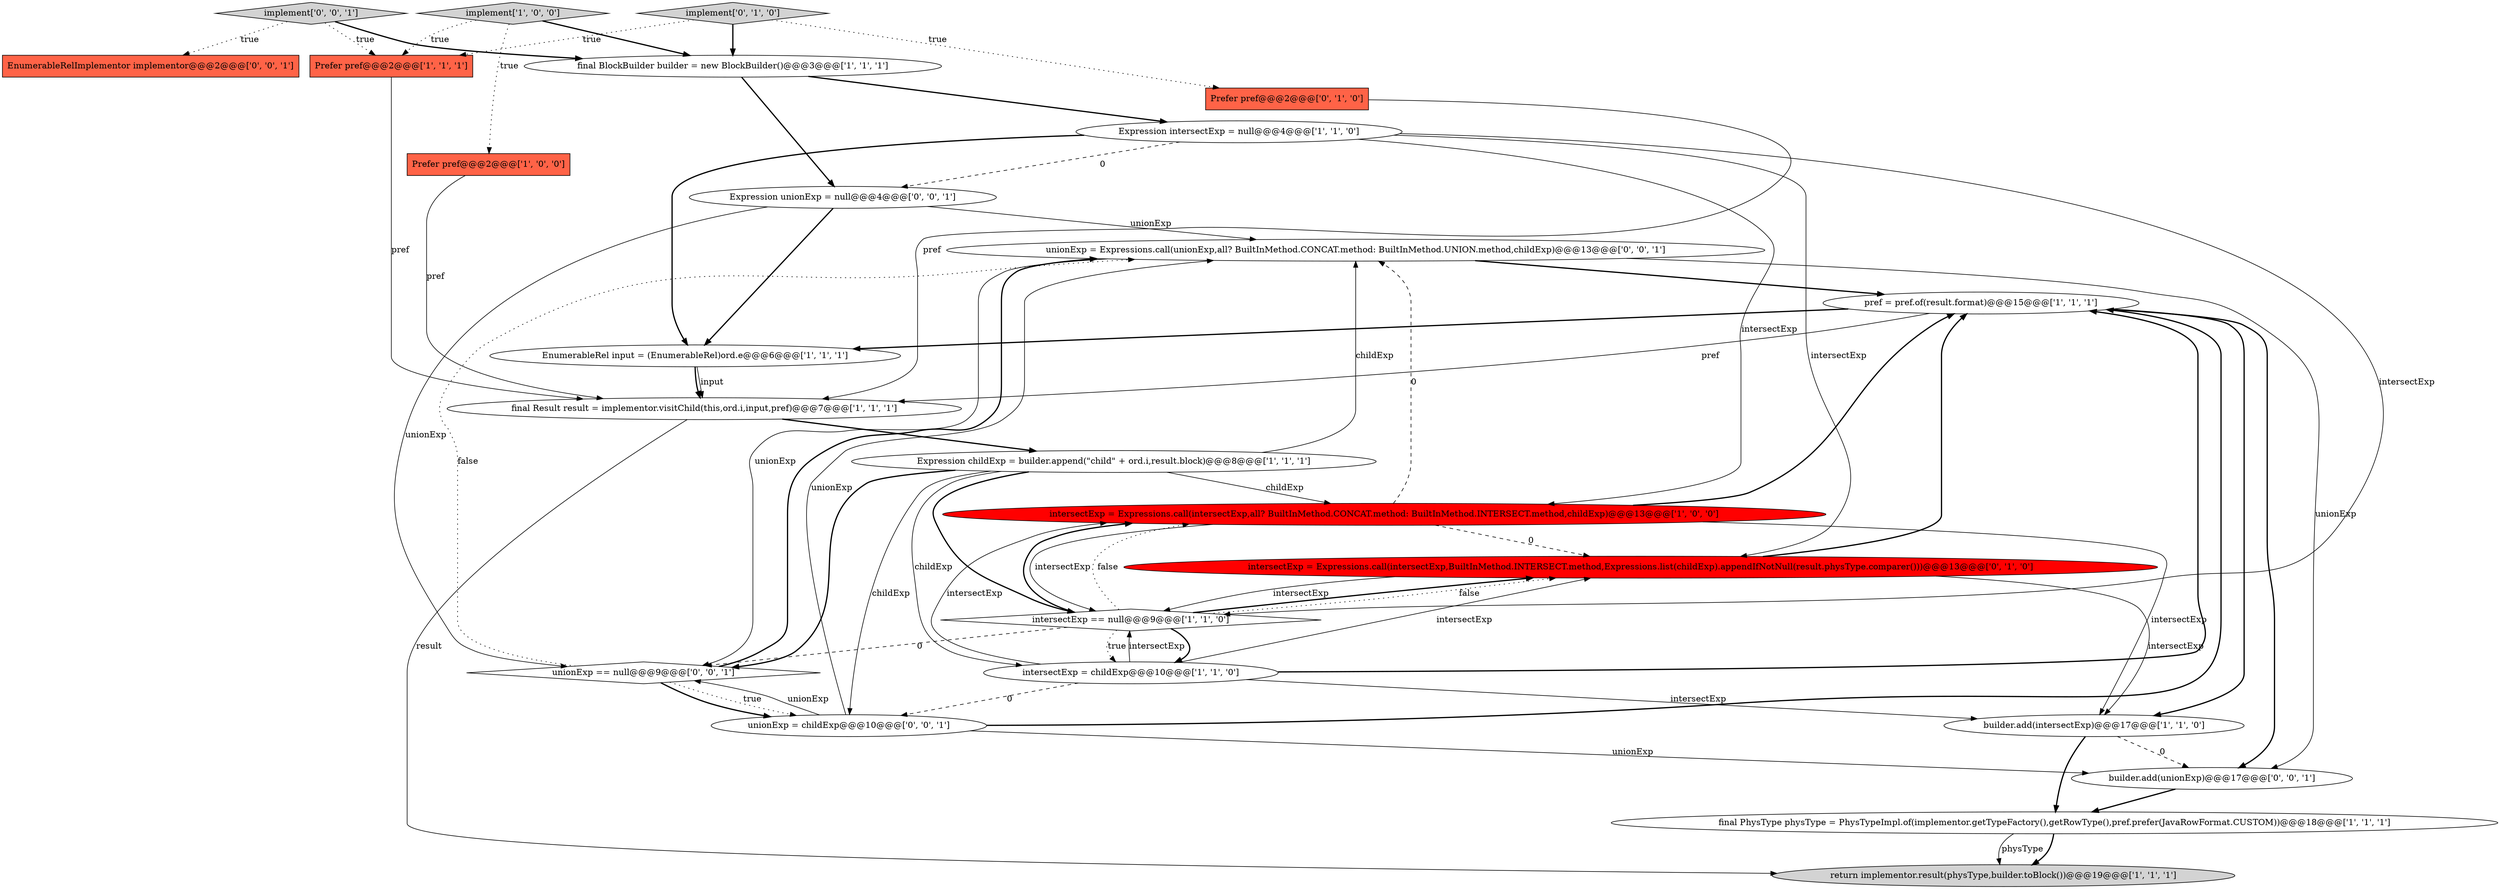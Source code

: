 digraph {
21 [style = filled, label = "EnumerableRelImplementor implementor@@@2@@@['0', '0', '1']", fillcolor = tomato, shape = box image = "AAA0AAABBB3BBB"];
24 [style = filled, label = "unionExp = Expressions.call(unionExp,all? BuiltInMethod.CONCAT.method: BuiltInMethod.UNION.method,childExp)@@@13@@@['0', '0', '1']", fillcolor = white, shape = ellipse image = "AAA0AAABBB3BBB"];
7 [style = filled, label = "EnumerableRel input = (EnumerableRel)ord.e@@@6@@@['1', '1', '1']", fillcolor = white, shape = ellipse image = "AAA0AAABBB1BBB"];
17 [style = filled, label = "Prefer pref@@@2@@@['0', '1', '0']", fillcolor = tomato, shape = box image = "AAA0AAABBB2BBB"];
23 [style = filled, label = "Expression unionExp = null@@@4@@@['0', '0', '1']", fillcolor = white, shape = ellipse image = "AAA0AAABBB3BBB"];
3 [style = filled, label = "Prefer pref@@@2@@@['1', '0', '0']", fillcolor = tomato, shape = box image = "AAA0AAABBB1BBB"];
19 [style = filled, label = "builder.add(unionExp)@@@17@@@['0', '0', '1']", fillcolor = white, shape = ellipse image = "AAA0AAABBB3BBB"];
0 [style = filled, label = "pref = pref.of(result.format)@@@15@@@['1', '1', '1']", fillcolor = white, shape = ellipse image = "AAA0AAABBB1BBB"];
1 [style = filled, label = "return implementor.result(physType,builder.toBlock())@@@19@@@['1', '1', '1']", fillcolor = lightgray, shape = ellipse image = "AAA0AAABBB1BBB"];
2 [style = filled, label = "intersectExp = Expressions.call(intersectExp,all? BuiltInMethod.CONCAT.method: BuiltInMethod.INTERSECT.method,childExp)@@@13@@@['1', '0', '0']", fillcolor = red, shape = ellipse image = "AAA1AAABBB1BBB"];
4 [style = filled, label = "final Result result = implementor.visitChild(this,ord.i,input,pref)@@@7@@@['1', '1', '1']", fillcolor = white, shape = ellipse image = "AAA0AAABBB1BBB"];
12 [style = filled, label = "Expression intersectExp = null@@@4@@@['1', '1', '0']", fillcolor = white, shape = ellipse image = "AAA0AAABBB1BBB"];
13 [style = filled, label = "intersectExp == null@@@9@@@['1', '1', '0']", fillcolor = white, shape = diamond image = "AAA0AAABBB1BBB"];
5 [style = filled, label = "final BlockBuilder builder = new BlockBuilder()@@@3@@@['1', '1', '1']", fillcolor = white, shape = ellipse image = "AAA0AAABBB1BBB"];
6 [style = filled, label = "Prefer pref@@@2@@@['1', '1', '1']", fillcolor = tomato, shape = box image = "AAA0AAABBB1BBB"];
14 [style = filled, label = "builder.add(intersectExp)@@@17@@@['1', '1', '0']", fillcolor = white, shape = ellipse image = "AAA0AAABBB1BBB"];
22 [style = filled, label = "implement['0', '0', '1']", fillcolor = lightgray, shape = diamond image = "AAA0AAABBB3BBB"];
9 [style = filled, label = "Expression childExp = builder.append(\"child\" + ord.i,result.block)@@@8@@@['1', '1', '1']", fillcolor = white, shape = ellipse image = "AAA0AAABBB1BBB"];
20 [style = filled, label = "unionExp = childExp@@@10@@@['0', '0', '1']", fillcolor = white, shape = ellipse image = "AAA0AAABBB3BBB"];
8 [style = filled, label = "implement['1', '0', '0']", fillcolor = lightgray, shape = diamond image = "AAA0AAABBB1BBB"];
10 [style = filled, label = "intersectExp = childExp@@@10@@@['1', '1', '0']", fillcolor = white, shape = ellipse image = "AAA0AAABBB1BBB"];
16 [style = filled, label = "intersectExp = Expressions.call(intersectExp,BuiltInMethod.INTERSECT.method,Expressions.list(childExp).appendIfNotNull(result.physType.comparer()))@@@13@@@['0', '1', '0']", fillcolor = red, shape = ellipse image = "AAA1AAABBB2BBB"];
15 [style = filled, label = "implement['0', '1', '0']", fillcolor = lightgray, shape = diamond image = "AAA0AAABBB2BBB"];
11 [style = filled, label = "final PhysType physType = PhysTypeImpl.of(implementor.getTypeFactory(),getRowType(),pref.prefer(JavaRowFormat.CUSTOM))@@@18@@@['1', '1', '1']", fillcolor = white, shape = ellipse image = "AAA0AAABBB1BBB"];
18 [style = filled, label = "unionExp == null@@@9@@@['0', '0', '1']", fillcolor = white, shape = diamond image = "AAA0AAABBB3BBB"];
3->4 [style = solid, label="pref"];
22->21 [style = dotted, label="true"];
4->9 [style = bold, label=""];
13->10 [style = bold, label=""];
16->0 [style = bold, label=""];
18->24 [style = bold, label=""];
12->23 [style = dashed, label="0"];
20->19 [style = solid, label="unionExp"];
5->23 [style = bold, label=""];
7->4 [style = solid, label="input"];
11->1 [style = bold, label=""];
12->13 [style = solid, label="intersectExp"];
0->19 [style = bold, label=""];
24->0 [style = bold, label=""];
17->4 [style = solid, label="pref"];
18->24 [style = dotted, label="false"];
20->0 [style = bold, label=""];
13->2 [style = dotted, label="false"];
10->2 [style = solid, label="intersectExp"];
10->13 [style = solid, label="intersectExp"];
19->11 [style = bold, label=""];
7->4 [style = bold, label=""];
18->20 [style = dotted, label="true"];
13->10 [style = dotted, label="true"];
22->6 [style = dotted, label="true"];
22->5 [style = bold, label=""];
0->4 [style = solid, label="pref"];
12->7 [style = bold, label=""];
9->20 [style = solid, label="childExp"];
20->18 [style = solid, label="unionExp"];
13->16 [style = bold, label=""];
15->5 [style = bold, label=""];
12->16 [style = solid, label="intersectExp"];
0->7 [style = bold, label=""];
8->3 [style = dotted, label="true"];
15->17 [style = dotted, label="true"];
4->1 [style = solid, label="result"];
11->1 [style = solid, label="physType"];
18->20 [style = bold, label=""];
2->13 [style = solid, label="intersectExp"];
10->16 [style = solid, label="intersectExp"];
2->0 [style = bold, label=""];
0->14 [style = bold, label=""];
9->10 [style = solid, label="childExp"];
9->18 [style = bold, label=""];
8->6 [style = dotted, label="true"];
8->5 [style = bold, label=""];
5->12 [style = bold, label=""];
24->18 [style = solid, label="unionExp"];
15->6 [style = dotted, label="true"];
2->16 [style = dashed, label="0"];
6->4 [style = solid, label="pref"];
12->2 [style = solid, label="intersectExp"];
10->0 [style = bold, label=""];
13->16 [style = dotted, label="false"];
13->2 [style = bold, label=""];
2->14 [style = solid, label="intersectExp"];
23->24 [style = solid, label="unionExp"];
9->24 [style = solid, label="childExp"];
10->20 [style = dashed, label="0"];
9->2 [style = solid, label="childExp"];
10->14 [style = solid, label="intersectExp"];
16->13 [style = solid, label="intersectExp"];
23->7 [style = bold, label=""];
14->19 [style = dashed, label="0"];
20->24 [style = solid, label="unionExp"];
24->19 [style = solid, label="unionExp"];
13->18 [style = dashed, label="0"];
2->24 [style = dashed, label="0"];
14->11 [style = bold, label=""];
9->13 [style = bold, label=""];
16->14 [style = solid, label="intersectExp"];
23->18 [style = solid, label="unionExp"];
}
